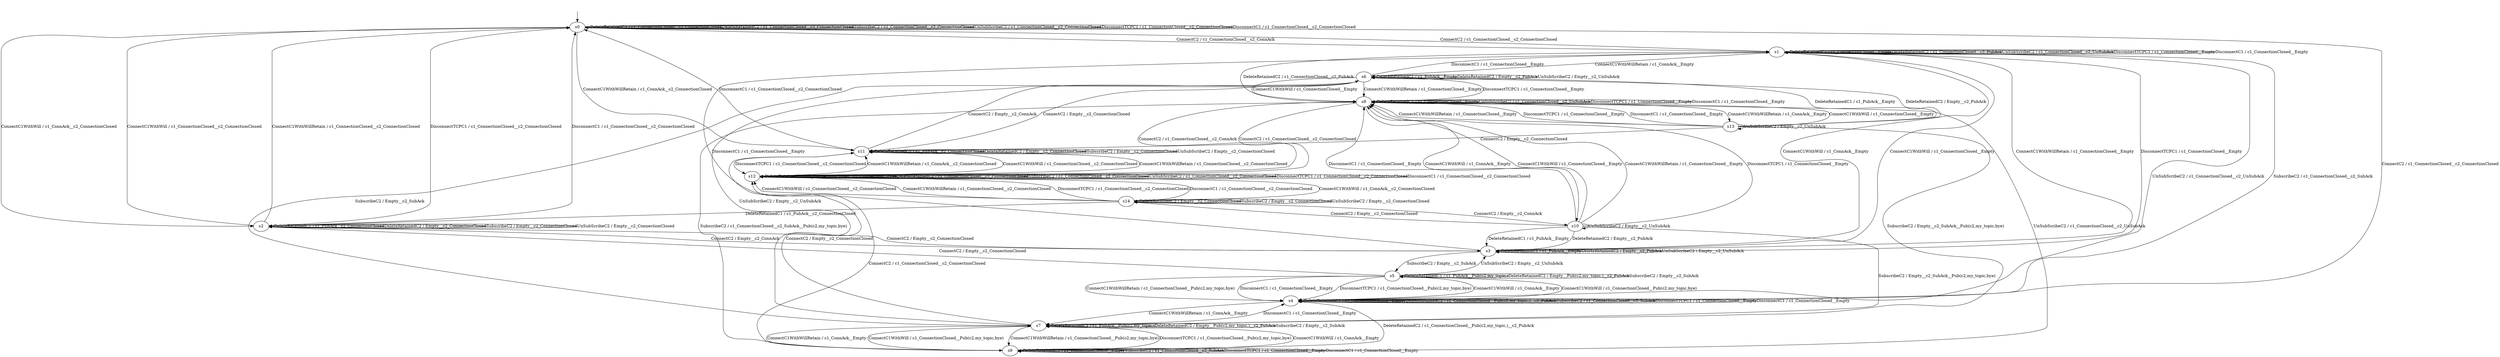 digraph h4 {
s0 [label="s0"];
s1 [label="s1"];
s2 [label="s2"];
s11 [label="s11"];
s3 [label="s3"];
s4 [label="s4"];
s6 [label="s6"];
s5 [label="s5"];
s7 [label="s7"];
s8 [label="s8"];
s9 [label="s9"];
s10 [label="s10"];
s12 [label="s12"];
s13 [label="s13"];
s14 [label="s14"];
s0 -> s1 [label="ConnectC2 / c1_ConnectionClosed__c2_ConnAck"];
s0 -> s2 [label="ConnectC1WithWill / c1_ConnAck__c2_ConnectionClosed"];
s0 -> s11 [label="ConnectC1WithWillRetain / c1_ConnAck__c2_ConnectionClosed"];
s0 -> s0 [label="DeleteRetainedC1 / c1_ConnectionClosed__c2_ConnectionClosed"];
s0 -> s0 [label="DeleteRetainedC2 / c1_ConnectionClosed__c2_ConnectionClosed"];
s0 -> s0 [label="SubscribeC2 / c1_ConnectionClosed__c2_ConnectionClosed"];
s0 -> s0 [label="UnSubScribeC2 / c1_ConnectionClosed__c2_ConnectionClosed"];
s0 -> s0 [label="DisconnectTCPC1 / c1_ConnectionClosed__c2_ConnectionClosed"];
s0 -> s0 [label="DisconnectC1 / c1_ConnectionClosed__c2_ConnectionClosed"];
s1 -> s0 [label="ConnectC2 / c1_ConnectionClosed__c2_ConnectionClosed"];
s1 -> s3 [label="ConnectC1WithWill / c1_ConnAck__Empty"];
s1 -> s6 [label="ConnectC1WithWillRetain / c1_ConnAck__Empty"];
s1 -> s1 [label="DeleteRetainedC1 / c1_ConnectionClosed__Empty"];
s1 -> s1 [label="DeleteRetainedC2 / c1_ConnectionClosed__c2_PubAck"];
s1 -> s4 [label="SubscribeC2 / c1_ConnectionClosed__c2_SubAck"];
s1 -> s1 [label="UnSubScribeC2 / c1_ConnectionClosed__c2_UnSubAck"];
s1 -> s1 [label="DisconnectTCPC1 / c1_ConnectionClosed__Empty"];
s1 -> s1 [label="DisconnectC1 / c1_ConnectionClosed__Empty"];
s2 -> s3 [label="ConnectC2 / Empty__c2_ConnAck"];
s2 -> s0 [label="ConnectC1WithWill / c1_ConnectionClosed__c2_ConnectionClosed"];
s2 -> s0 [label="ConnectC1WithWillRetain / c1_ConnectionClosed__c2_ConnectionClosed"];
s2 -> s2 [label="DeleteRetainedC1 / c1_PubAck__c2_ConnectionClosed"];
s2 -> s2 [label="DeleteRetainedC2 / Empty__c2_ConnectionClosed"];
s2 -> s2 [label="SubscribeC2 / Empty__c2_ConnectionClosed"];
s2 -> s2 [label="UnSubScribeC2 / Empty__c2_ConnectionClosed"];
s2 -> s0 [label="DisconnectTCPC1 / c1_ConnectionClosed__c2_ConnectionClosed"];
s2 -> s0 [label="DisconnectC1 / c1_ConnectionClosed__c2_ConnectionClosed"];
s11 -> s6 [label="ConnectC2 / Empty__c2_ConnAck"];
s11 -> s12 [label="ConnectC1WithWill / c1_ConnectionClosed__c2_ConnectionClosed"];
s11 -> s12 [label="ConnectC1WithWillRetain / c1_ConnectionClosed__c2_ConnectionClosed"];
s11 -> s11 [label="DeleteRetainedC1 / c1_PubAck__c2_ConnectionClosed"];
s11 -> s11 [label="DeleteRetainedC2 / Empty__c2_ConnectionClosed"];
s11 -> s11 [label="SubscribeC2 / Empty__c2_ConnectionClosed"];
s11 -> s11 [label="UnSubScribeC2 / Empty__c2_ConnectionClosed"];
s11 -> s12 [label="DisconnectTCPC1 / c1_ConnectionClosed__c2_ConnectionClosed"];
s11 -> s0 [label="DisconnectC1 / c1_ConnectionClosed__c2_ConnectionClosed"];
s3 -> s2 [label="ConnectC2 / Empty__c2_ConnectionClosed"];
s3 -> s1 [label="ConnectC1WithWill / c1_ConnectionClosed__Empty"];
s3 -> s1 [label="ConnectC1WithWillRetain / c1_ConnectionClosed__Empty"];
s3 -> s3 [label="DeleteRetainedC1 / c1_PubAck__Empty"];
s3 -> s3 [label="DeleteRetainedC2 / Empty__c2_PubAck"];
s3 -> s5 [label="SubscribeC2 / Empty__c2_SubAck"];
s3 -> s3 [label="UnSubScribeC2 / Empty__c2_UnSubAck"];
s3 -> s1 [label="DisconnectTCPC1 / c1_ConnectionClosed__Empty"];
s3 -> s1 [label="DisconnectC1 / c1_ConnectionClosed__Empty"];
s4 -> s0 [label="ConnectC2 / c1_ConnectionClosed__c2_ConnectionClosed"];
s4 -> s5 [label="ConnectC1WithWill / c1_ConnAck__Empty"];
s4 -> s7 [label="ConnectC1WithWillRetain / c1_ConnAck__Empty"];
s4 -> s4 [label="DeleteRetainedC1 / c1_ConnectionClosed__Empty"];
s4 -> s4 [label="DeleteRetainedC2 / c1_ConnectionClosed__Pub(c2,my_topic,)__c2_PubAck"];
s4 -> s4 [label="SubscribeC2 / c1_ConnectionClosed__c2_SubAck"];
s4 -> s1 [label="UnSubScribeC2 / c1_ConnectionClosed__c2_UnSubAck"];
s4 -> s4 [label="DisconnectTCPC1 / c1_ConnectionClosed__Empty"];
s4 -> s4 [label="DisconnectC1 / c1_ConnectionClosed__Empty"];
s6 -> s11 [label="ConnectC2 / Empty__c2_ConnectionClosed"];
s6 -> s8 [label="ConnectC1WithWill / c1_ConnectionClosed__Empty"];
s6 -> s8 [label="ConnectC1WithWillRetain / c1_ConnectionClosed__Empty"];
s6 -> s6 [label="DeleteRetainedC1 / c1_PubAck__Empty"];
s6 -> s6 [label="DeleteRetainedC2 / Empty__c2_PubAck"];
s6 -> s7 [label="SubscribeC2 / Empty__c2_SubAck"];
s6 -> s6 [label="UnSubScribeC2 / Empty__c2_UnSubAck"];
s6 -> s8 [label="DisconnectTCPC1 / c1_ConnectionClosed__Empty"];
s6 -> s1 [label="DisconnectC1 / c1_ConnectionClosed__Empty"];
s5 -> s2 [label="ConnectC2 / Empty__c2_ConnectionClosed"];
s5 -> s4 [label="ConnectC1WithWill / c1_ConnectionClosed__Pub(c2,my_topic,bye)"];
s5 -> s4 [label="ConnectC1WithWillRetain / c1_ConnectionClosed__Pub(c2,my_topic,bye)"];
s5 -> s5 [label="DeleteRetainedC1 / c1_PubAck__Pub(c2,my_topic,)"];
s5 -> s5 [label="DeleteRetainedC2 / Empty__Pub(c2,my_topic,)__c2_PubAck"];
s5 -> s5 [label="SubscribeC2 / Empty__c2_SubAck"];
s5 -> s3 [label="UnSubScribeC2 / Empty__c2_UnSubAck"];
s5 -> s4 [label="DisconnectTCPC1 / c1_ConnectionClosed__Pub(c2,my_topic,bye)"];
s5 -> s4 [label="DisconnectC1 / c1_ConnectionClosed__Empty"];
s7 -> s11 [label="ConnectC2 / Empty__c2_ConnectionClosed"];
s7 -> s9 [label="ConnectC1WithWill / c1_ConnectionClosed__Pub(c2,my_topic,bye)"];
s7 -> s9 [label="ConnectC1WithWillRetain / c1_ConnectionClosed__Pub(c2,my_topic,bye)"];
s7 -> s7 [label="DeleteRetainedC1 / c1_PubAck__Pub(c2,my_topic,)"];
s7 -> s7 [label="DeleteRetainedC2 / Empty__Pub(c2,my_topic,)__c2_PubAck"];
s7 -> s7 [label="SubscribeC2 / Empty__c2_SubAck"];
s7 -> s6 [label="UnSubScribeC2 / Empty__c2_UnSubAck"];
s7 -> s9 [label="DisconnectTCPC1 / c1_ConnectionClosed__Pub(c2,my_topic,bye)"];
s7 -> s4 [label="DisconnectC1 / c1_ConnectionClosed__Empty"];
s8 -> s12 [label="ConnectC2 / c1_ConnectionClosed__c2_ConnectionClosed"];
s8 -> s10 [label="ConnectC1WithWill / c1_ConnAck__Empty"];
s8 -> s13 [label="ConnectC1WithWillRetain / c1_ConnAck__Empty"];
s8 -> s8 [label="DeleteRetainedC1 / c1_ConnectionClosed__Empty"];
s8 -> s1 [label="DeleteRetainedC2 / c1_ConnectionClosed__c2_PubAck"];
s8 -> s9 [label="SubscribeC2 / c1_ConnectionClosed__c2_SubAck__Pub(c2,my_topic,bye)"];
s8 -> s8 [label="UnSubScribeC2 / c1_ConnectionClosed__c2_UnSubAck"];
s8 -> s8 [label="DisconnectTCPC1 / c1_ConnectionClosed__Empty"];
s8 -> s8 [label="DisconnectC1 / c1_ConnectionClosed__Empty"];
s9 -> s12 [label="ConnectC2 / c1_ConnectionClosed__c2_ConnectionClosed"];
s9 -> s7 [label="ConnectC1WithWill / c1_ConnAck__Empty"];
s9 -> s7 [label="ConnectC1WithWillRetain / c1_ConnAck__Empty"];
s9 -> s9 [label="DeleteRetainedC1 / c1_ConnectionClosed__Empty"];
s9 -> s4 [label="DeleteRetainedC2 / c1_ConnectionClosed__Pub(c2,my_topic,)__c2_PubAck"];
s9 -> s9 [label="SubscribeC2 / c1_ConnectionClosed__c2_SubAck"];
s9 -> s8 [label="UnSubScribeC2 / c1_ConnectionClosed__c2_UnSubAck"];
s9 -> s9 [label="DisconnectTCPC1 / c1_ConnectionClosed__Empty"];
s9 -> s9 [label="DisconnectC1 / c1_ConnectionClosed__Empty"];
s10 -> s14 [label="ConnectC2 / Empty__c2_ConnectionClosed"];
s10 -> s8 [label="ConnectC1WithWill / c1_ConnectionClosed__Empty"];
s10 -> s8 [label="ConnectC1WithWillRetain / c1_ConnectionClosed__Empty"];
s10 -> s3 [label="DeleteRetainedC1 / c1_PubAck__Empty"];
s10 -> s3 [label="DeleteRetainedC2 / Empty__c2_PubAck"];
s10 -> s7 [label="SubscribeC2 / Empty__c2_SubAck__Pub(c2,my_topic,bye)"];
s10 -> s10 [label="UnSubScribeC2 / Empty__c2_UnSubAck"];
s10 -> s8 [label="DisconnectTCPC1 / c1_ConnectionClosed__Empty"];
s10 -> s8 [label="DisconnectC1 / c1_ConnectionClosed__Empty"];
s12 -> s8 [label="ConnectC2 / c1_ConnectionClosed__c2_ConnAck"];
s12 -> s14 [label="ConnectC1WithWill / c1_ConnAck__c2_ConnectionClosed"];
s12 -> s11 [label="ConnectC1WithWillRetain / c1_ConnAck__c2_ConnectionClosed"];
s12 -> s12 [label="DeleteRetainedC1 / c1_ConnectionClosed__c2_ConnectionClosed"];
s12 -> s12 [label="DeleteRetainedC2 / c1_ConnectionClosed__c2_ConnectionClosed"];
s12 -> s12 [label="SubscribeC2 / c1_ConnectionClosed__c2_ConnectionClosed"];
s12 -> s12 [label="UnSubScribeC2 / c1_ConnectionClosed__c2_ConnectionClosed"];
s12 -> s12 [label="DisconnectTCPC1 / c1_ConnectionClosed__c2_ConnectionClosed"];
s12 -> s12 [label="DisconnectC1 / c1_ConnectionClosed__c2_ConnectionClosed"];
s13 -> s11 [label="ConnectC2 / Empty__c2_ConnectionClosed"];
s13 -> s8 [label="ConnectC1WithWill / c1_ConnectionClosed__Empty"];
s13 -> s8 [label="ConnectC1WithWillRetain / c1_ConnectionClosed__Empty"];
s13 -> s6 [label="DeleteRetainedC1 / c1_PubAck__Empty"];
s13 -> s6 [label="DeleteRetainedC2 / Empty__c2_PubAck"];
s13 -> s7 [label="SubscribeC2 / Empty__c2_SubAck__Pub(c2,my_topic,bye)"];
s13 -> s13 [label="UnSubScribeC2 / Empty__c2_UnSubAck"];
s13 -> s8 [label="DisconnectTCPC1 / c1_ConnectionClosed__Empty"];
s13 -> s8 [label="DisconnectC1 / c1_ConnectionClosed__Empty"];
s14 -> s10 [label="ConnectC2 / Empty__c2_ConnAck"];
s14 -> s12 [label="ConnectC1WithWill / c1_ConnectionClosed__c2_ConnectionClosed"];
s14 -> s12 [label="ConnectC1WithWillRetain / c1_ConnectionClosed__c2_ConnectionClosed"];
s14 -> s2 [label="DeleteRetainedC1 / c1_PubAck__c2_ConnectionClosed"];
s14 -> s14 [label="DeleteRetainedC2 / Empty__c2_ConnectionClosed"];
s14 -> s14 [label="SubscribeC2 / Empty__c2_ConnectionClosed"];
s14 -> s14 [label="UnSubScribeC2 / Empty__c2_ConnectionClosed"];
s14 -> s12 [label="DisconnectTCPC1 / c1_ConnectionClosed__c2_ConnectionClosed"];
s14 -> s12 [label="DisconnectC1 / c1_ConnectionClosed__c2_ConnectionClosed"];
__start0 [shape=none, label=""];
__start0 -> s0 [label=""];
}
